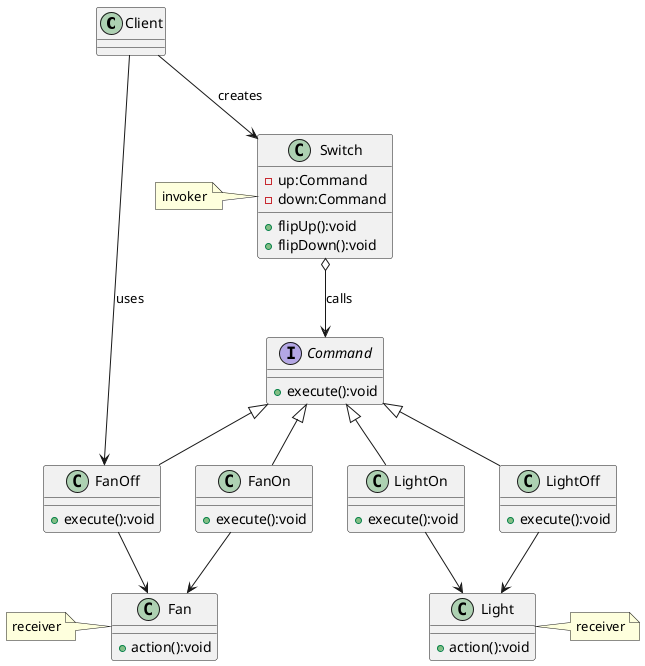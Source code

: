 @startuml

class Client

interface Command {
+execute():void
}

class FanOff {
+execute():void
}

class FanOn {
+execute():void
}

class LightOn {
+execute():void
}

class LightOff {
+execute():void
}

class Fan {
+action():void
}
note left: receiver

class Light {
+action():void
}
note right: receiver

class Switch {
-up:Command
-down:Command
+flipUp():void
+flipDown():void
}
note left: invoker

Client --> Switch: creates
Client --> FanOff: uses
Command <|-- FanOn
Command <|-- FanOff
Command <|-- LightOn
Command <|-- LightOff
Switch o--> Command: calls
FanOn --> Fan
FanOff --> Fan
LightOn --> Light
LightOff --> Light

@enduml